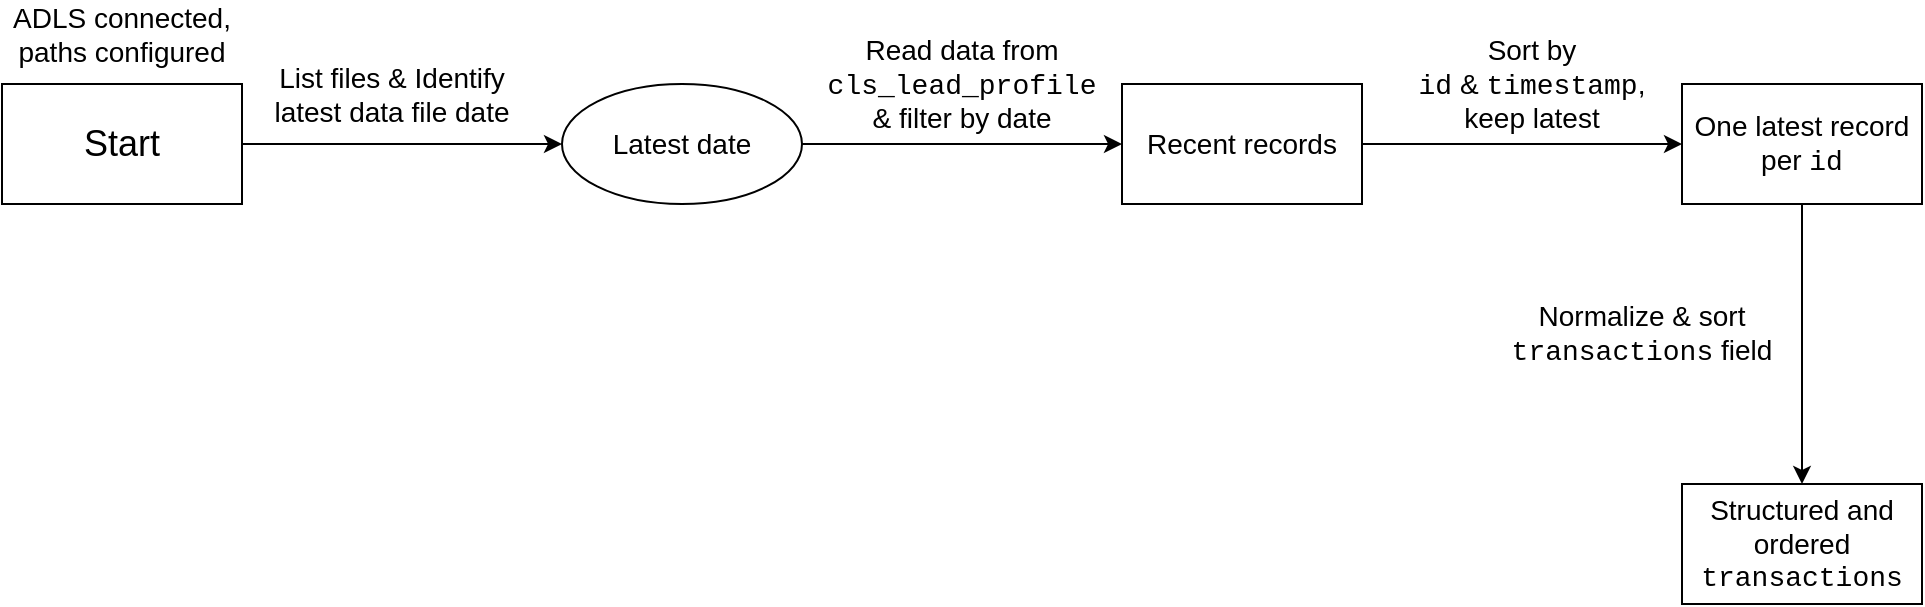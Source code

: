 <mxfile version="28.1.1">
  <diagram name="Page-1" id="DoE369QI6YSKjkSNsfdR">
    <mxGraphModel dx="680" dy="706" grid="1" gridSize="10" guides="1" tooltips="1" connect="1" arrows="1" fold="1" page="1" pageScale="1" pageWidth="1169" pageHeight="1654" math="0" shadow="0">
      <root>
        <mxCell id="0" />
        <mxCell id="1" parent="0" />
        <mxCell id="wWSp4FE7oR-9iToILMVN-1" value="" style="rounded=0;whiteSpace=wrap;html=1;" parent="1" vertex="1">
          <mxGeometry x="120" y="80" width="120" height="60" as="geometry" />
        </mxCell>
        <mxCell id="wWSp4FE7oR-9iToILMVN-2" value="&lt;font style=&quot;font-size: 18px;&quot;&gt;Start&lt;/font&gt;" style="text;html=1;align=center;verticalAlign=middle;whiteSpace=wrap;rounded=0;" parent="1" vertex="1">
          <mxGeometry x="150" y="95" width="60" height="30" as="geometry" />
        </mxCell>
        <mxCell id="a1vwSDo1HANlviIb9VTY-5" value="" style="rounded=0;whiteSpace=wrap;html=1;" vertex="1" parent="1">
          <mxGeometry x="680" y="80" width="120" height="60" as="geometry" />
        </mxCell>
        <mxCell id="a1vwSDo1HANlviIb9VTY-7" value="&lt;font style=&quot;font-size: 14px;&quot;&gt;ADLS connected, paths configured&lt;/font&gt;" style="text;html=1;align=center;verticalAlign=middle;whiteSpace=wrap;rounded=0;" vertex="1" parent="1">
          <mxGeometry x="120" y="40" width="120" height="30" as="geometry" />
        </mxCell>
        <mxCell id="a1vwSDo1HANlviIb9VTY-8" value="" style="endArrow=classic;html=1;rounded=0;entryX=0;entryY=0.5;entryDx=0;entryDy=0;" edge="1" parent="1">
          <mxGeometry width="50" height="50" relative="1" as="geometry">
            <mxPoint x="240" y="110" as="sourcePoint" />
            <mxPoint x="400" y="110" as="targetPoint" />
          </mxGeometry>
        </mxCell>
        <mxCell id="a1vwSDo1HANlviIb9VTY-9" value="&lt;font style=&quot;font-size: 14px;&quot;&gt;List files &amp;amp; Identify latest data file date&lt;/font&gt;" style="text;html=1;align=center;verticalAlign=middle;whiteSpace=wrap;rounded=0;" vertex="1" parent="1">
          <mxGeometry x="250" y="70" width="130" height="30" as="geometry" />
        </mxCell>
        <mxCell id="a1vwSDo1HANlviIb9VTY-10" value="" style="ellipse;whiteSpace=wrap;html=1;" vertex="1" parent="1">
          <mxGeometry x="400" y="80" width="120" height="60" as="geometry" />
        </mxCell>
        <mxCell id="a1vwSDo1HANlviIb9VTY-11" value="&lt;font style=&quot;font-size: 14px;&quot;&gt;Latest date&lt;/font&gt;" style="text;html=1;align=center;verticalAlign=middle;whiteSpace=wrap;rounded=0;" vertex="1" parent="1">
          <mxGeometry x="420" y="95" width="80" height="30" as="geometry" />
        </mxCell>
        <mxCell id="a1vwSDo1HANlviIb9VTY-13" value="" style="endArrow=classic;html=1;rounded=0;entryX=0;entryY=0.5;entryDx=0;entryDy=0;" edge="1" parent="1" target="a1vwSDo1HANlviIb9VTY-5">
          <mxGeometry width="50" height="50" relative="1" as="geometry">
            <mxPoint x="520" y="110" as="sourcePoint" />
            <mxPoint x="570" y="60" as="targetPoint" />
          </mxGeometry>
        </mxCell>
        <mxCell id="a1vwSDo1HANlviIb9VTY-14" value="&lt;font style=&quot;font-size: 14px;&quot;&gt;Read data from &lt;font face=&quot;Courier New&quot;&gt;cls_lead_profile&lt;/font&gt; &amp;amp; filter by date&lt;/font&gt;" style="text;html=1;align=center;verticalAlign=middle;whiteSpace=wrap;rounded=0;" vertex="1" parent="1">
          <mxGeometry x="570" y="65" width="60" height="30" as="geometry" />
        </mxCell>
        <mxCell id="a1vwSDo1HANlviIb9VTY-15" value="&lt;font style=&quot;font-size: 14px;&quot;&gt;Recent records&lt;/font&gt;" style="text;html=1;align=center;verticalAlign=middle;whiteSpace=wrap;rounded=0;" vertex="1" parent="1">
          <mxGeometry x="690" y="95" width="100" height="30" as="geometry" />
        </mxCell>
        <mxCell id="a1vwSDo1HANlviIb9VTY-16" value="" style="endArrow=classic;html=1;rounded=0;" edge="1" parent="1">
          <mxGeometry width="50" height="50" relative="1" as="geometry">
            <mxPoint x="800" y="110" as="sourcePoint" />
            <mxPoint x="960" y="110" as="targetPoint" />
          </mxGeometry>
        </mxCell>
        <mxCell id="a1vwSDo1HANlviIb9VTY-17" value="&lt;font style=&quot;font-size: 14px;&quot;&gt;Sort by&lt;/font&gt;&lt;div&gt;&lt;font style=&quot;font-size: 14px;&quot;&gt;&lt;font face=&quot;Courier New&quot;&gt;id&lt;/font&gt; &amp;amp; &lt;font face=&quot;Courier New&quot;&gt;timestamp&lt;/font&gt;,&lt;/font&gt;&lt;div&gt;&lt;font style=&quot;font-size: 14px;&quot;&gt;keep latest&lt;/font&gt;&lt;/div&gt;&lt;/div&gt;" style="text;html=1;align=center;verticalAlign=middle;whiteSpace=wrap;rounded=0;" vertex="1" parent="1">
          <mxGeometry x="800" y="65" width="170" height="30" as="geometry" />
        </mxCell>
        <mxCell id="a1vwSDo1HANlviIb9VTY-18" value="" style="rounded=0;whiteSpace=wrap;html=1;" vertex="1" parent="1">
          <mxGeometry x="960" y="80" width="120" height="60" as="geometry" />
        </mxCell>
        <mxCell id="a1vwSDo1HANlviIb9VTY-19" value="&lt;font style=&quot;font-size: 14px;&quot;&gt;One latest record per &lt;font face=&quot;Courier New&quot;&gt;id&lt;/font&gt;&lt;/font&gt;" style="text;html=1;align=center;verticalAlign=middle;whiteSpace=wrap;rounded=0;" vertex="1" parent="1">
          <mxGeometry x="960" y="95" width="120" height="30" as="geometry" />
        </mxCell>
        <mxCell id="a1vwSDo1HANlviIb9VTY-20" value="" style="endArrow=classic;html=1;rounded=0;" edge="1" parent="1">
          <mxGeometry width="50" height="50" relative="1" as="geometry">
            <mxPoint x="1020" y="140" as="sourcePoint" />
            <mxPoint x="1020" y="280" as="targetPoint" />
          </mxGeometry>
        </mxCell>
        <mxCell id="a1vwSDo1HANlviIb9VTY-21" value="&lt;font style=&quot;font-size: 14px;&quot;&gt;Normalize &amp;amp; sort &lt;font face=&quot;Courier New&quot;&gt;transactions&lt;/font&gt; field&lt;/font&gt;" style="text;html=1;align=center;verticalAlign=middle;whiteSpace=wrap;rounded=0;" vertex="1" parent="1">
          <mxGeometry x="870" y="190" width="140" height="30" as="geometry" />
        </mxCell>
        <mxCell id="a1vwSDo1HANlviIb9VTY-22" value="" style="rounded=0;whiteSpace=wrap;html=1;" vertex="1" parent="1">
          <mxGeometry x="960" y="280" width="120" height="60" as="geometry" />
        </mxCell>
        <mxCell id="a1vwSDo1HANlviIb9VTY-23" value="&lt;font style=&quot;font-size: 14px;&quot;&gt;Structured and ordered &lt;font face=&quot;Courier New&quot;&gt;transactions&lt;/font&gt;&lt;/font&gt;" style="text;html=1;align=center;verticalAlign=middle;whiteSpace=wrap;rounded=0;" vertex="1" parent="1">
          <mxGeometry x="990" y="295" width="60" height="30" as="geometry" />
        </mxCell>
      </root>
    </mxGraphModel>
  </diagram>
</mxfile>
